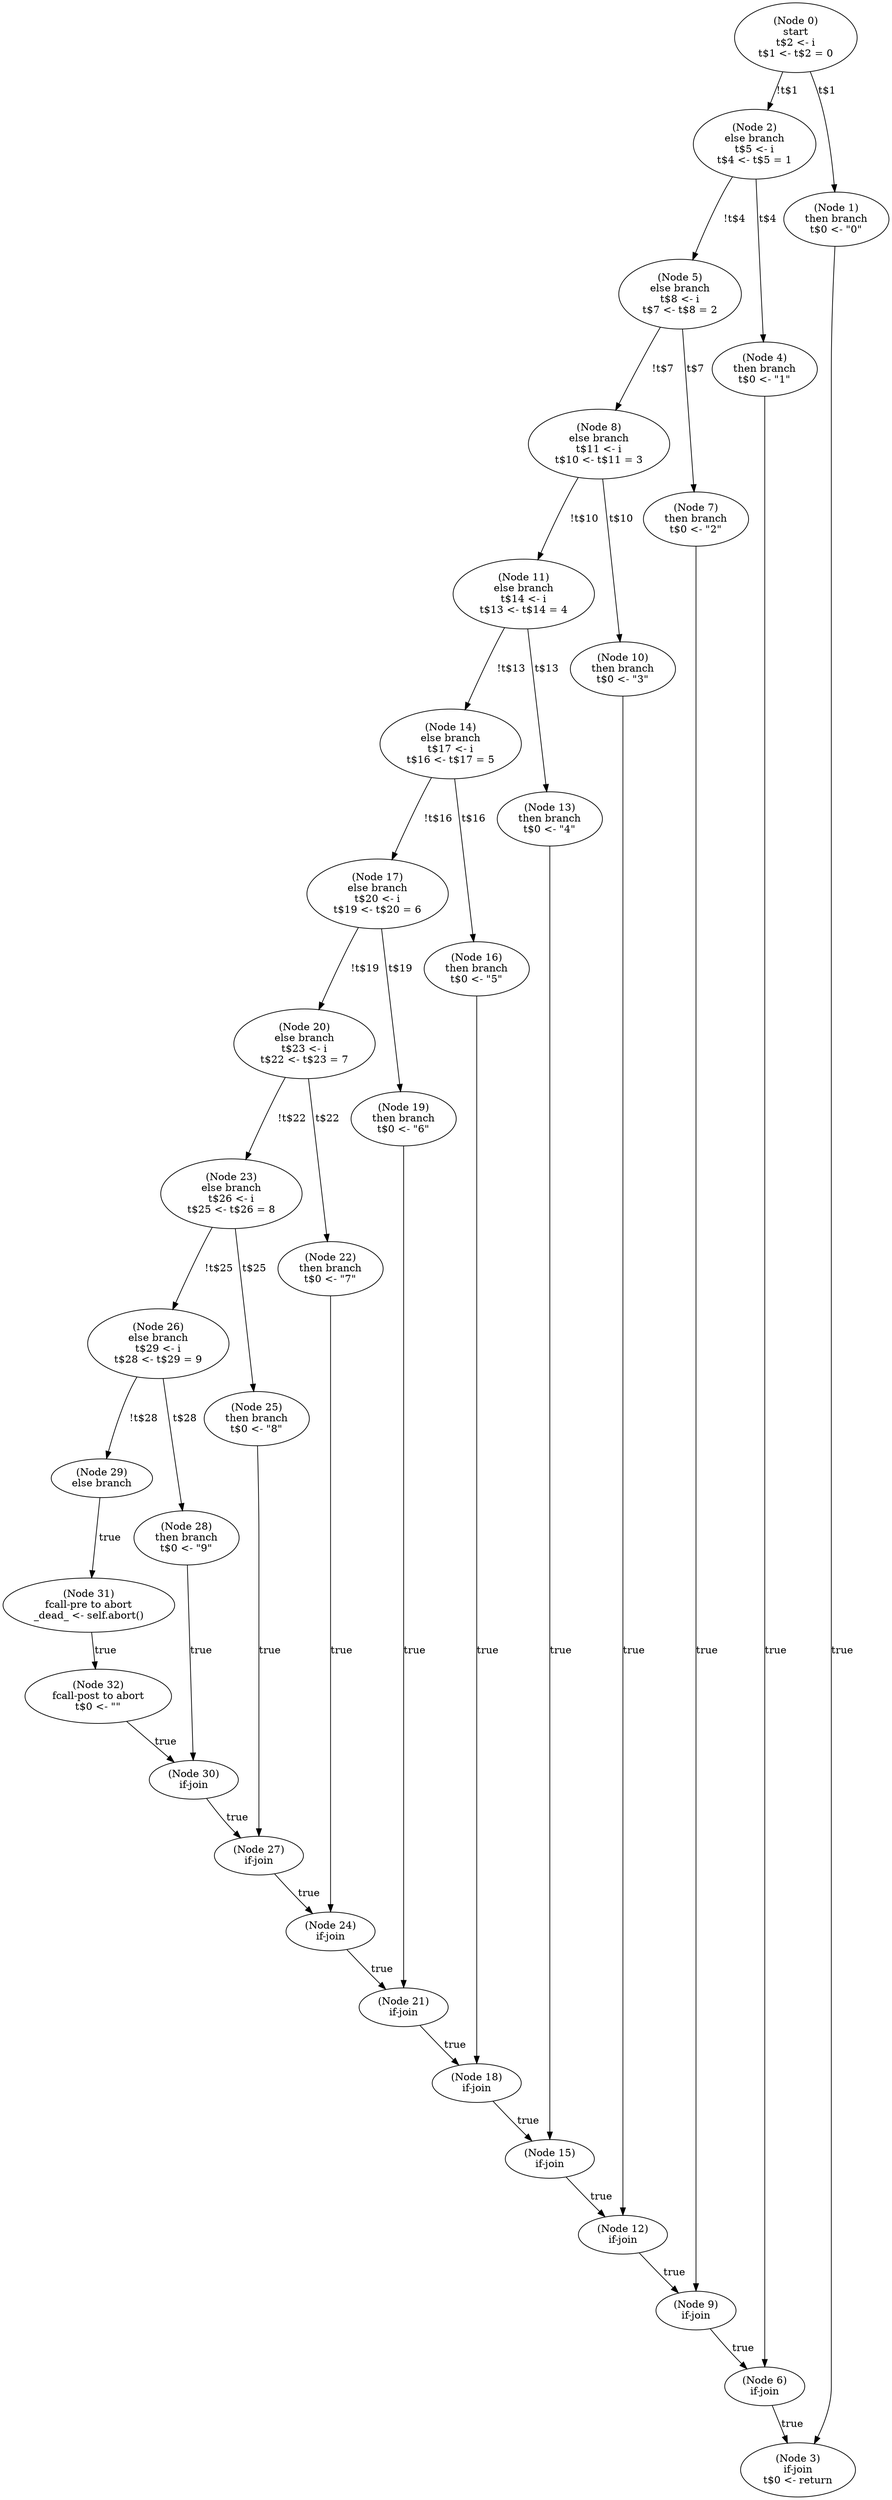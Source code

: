 digraph i2c_post {
  n0 [label="(Node 0)\nstart\nt$2 <- i\nt$1 <- t$2 = 0\n"];
 n0 -> n2 [label="!t$1"];
 n0 -> n1 [label="t$1"];
  n1 [label="(Node 1)\nthen branch\nt$0 <- \"0\"\n"];
 n1 -> n3 [label="true"];
  n2 [label="(Node 2)\nelse branch\nt$5 <- i\nt$4 <- t$5 = 1\n"];
 n2 -> n5 [label="!t$4"];
 n2 -> n4 [label="t$4"];
  n3 [label="(Node 3)\nif-join\nt$0 <- return\n"];
  n4 [label="(Node 4)\nthen branch\nt$0 <- \"1\"\n"];
 n4 -> n6 [label="true"];
  n5 [label="(Node 5)\nelse branch\nt$8 <- i\nt$7 <- t$8 = 2\n"];
 n5 -> n8 [label="!t$7"];
 n5 -> n7 [label="t$7"];
  n6 [label="(Node 6)\nif-join\n"];
 n6 -> n3 [label="true"];
  n7 [label="(Node 7)\nthen branch\nt$0 <- \"2\"\n"];
 n7 -> n9 [label="true"];
  n8 [label="(Node 8)\nelse branch\nt$11 <- i\nt$10 <- t$11 = 3\n"];
 n8 -> n11 [label="!t$10"];
 n8 -> n10 [label="t$10"];
  n9 [label="(Node 9)\nif-join\n"];
 n9 -> n6 [label="true"];
  n10 [label="(Node 10)\nthen branch\nt$0 <- \"3\"\n"];
 n10 -> n12 [label="true"];
  n11 [label="(Node 11)\nelse branch\nt$14 <- i\nt$13 <- t$14 = 4\n"];
 n11 -> n14 [label="!t$13"];
 n11 -> n13 [label="t$13"];
  n12 [label="(Node 12)\nif-join\n"];
 n12 -> n9 [label="true"];
  n13 [label="(Node 13)\nthen branch\nt$0 <- \"4\"\n"];
 n13 -> n15 [label="true"];
  n14 [label="(Node 14)\nelse branch\nt$17 <- i\nt$16 <- t$17 = 5\n"];
 n14 -> n17 [label="!t$16"];
 n14 -> n16 [label="t$16"];
  n15 [label="(Node 15)\nif-join\n"];
 n15 -> n12 [label="true"];
  n16 [label="(Node 16)\nthen branch\nt$0 <- \"5\"\n"];
 n16 -> n18 [label="true"];
  n17 [label="(Node 17)\nelse branch\nt$20 <- i\nt$19 <- t$20 = 6\n"];
 n17 -> n20 [label="!t$19"];
 n17 -> n19 [label="t$19"];
  n18 [label="(Node 18)\nif-join\n"];
 n18 -> n15 [label="true"];
  n19 [label="(Node 19)\nthen branch\nt$0 <- \"6\"\n"];
 n19 -> n21 [label="true"];
  n20 [label="(Node 20)\nelse branch\nt$23 <- i\nt$22 <- t$23 = 7\n"];
 n20 -> n23 [label="!t$22"];
 n20 -> n22 [label="t$22"];
  n21 [label="(Node 21)\nif-join\n"];
 n21 -> n18 [label="true"];
  n22 [label="(Node 22)\nthen branch\nt$0 <- \"7\"\n"];
 n22 -> n24 [label="true"];
  n23 [label="(Node 23)\nelse branch\nt$26 <- i\nt$25 <- t$26 = 8\n"];
 n23 -> n26 [label="!t$25"];
 n23 -> n25 [label="t$25"];
  n24 [label="(Node 24)\nif-join\n"];
 n24 -> n21 [label="true"];
  n25 [label="(Node 25)\nthen branch\nt$0 <- \"8\"\n"];
 n25 -> n27 [label="true"];
  n26 [label="(Node 26)\nelse branch\nt$29 <- i\nt$28 <- t$29 = 9\n"];
 n26 -> n29 [label="!t$28"];
 n26 -> n28 [label="t$28"];
  n27 [label="(Node 27)\nif-join\n"];
 n27 -> n24 [label="true"];
  n28 [label="(Node 28)\nthen branch\nt$0 <- \"9\"\n"];
 n28 -> n30 [label="true"];
  n29 [label="(Node 29)\nelse branch\n"];
 n29 -> n31 [label="true"];
  n30 [label="(Node 30)\nif-join\n"];
 n30 -> n27 [label="true"];
  n31 [label="(Node 31)\nfcall-pre to abort\n_dead_ <- self.abort()\n"];
 n31 -> n32 [label="true"];
  n32 [label="(Node 32)\nfcall-post to abort\nt$0 <- \"\"\n"];
 n32 -> n30 [label="true"];
}
